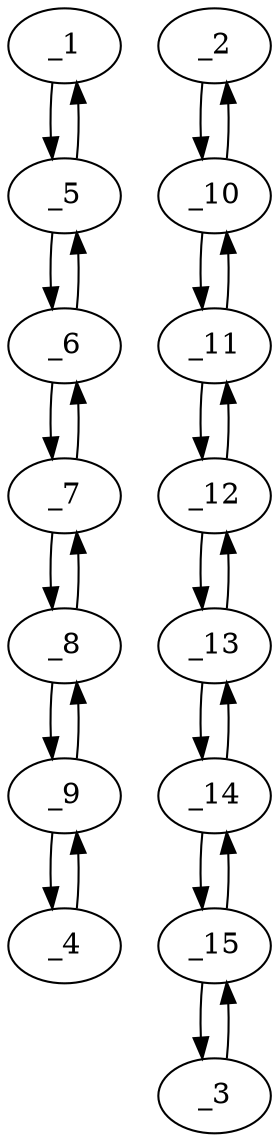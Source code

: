 digraph f1511_08 {
	_1	 [x="225.000000",
		y="112.000000"];
	_5	 [x="207.000000",
		y="107.000000"];
	_1 -> _5	 [angle="-2.870646",
		orient="-0.267644"];
	_2	 [x="63.000000",
		y="153.000000"];
	_10	 [x="72.000000",
		y="141.000000"];
	_2 -> _10	 [angle="-0.927295",
		orient="-0.800000"];
	_3	 [x="160.000000",
		y="161.000000"];
	_15	 [x="155.000000",
		y="147.000000"];
	_3 -> _15	 [angle="-1.913820",
		orient="-0.941742"];
	_4	 [x="215.000000",
		y="175.000000"];
	_9	 [x="217.000000",
		y="155.000000"];
	_4 -> _9	 [angle="-1.471128",
		orient="-0.995037"];
	_5 -> _1	 [angle="0.270947",
		orient="0.267644"];
	_6	 [x="203.000000",
		y="113.000000"];
	_5 -> _6	 [angle="2.158799",
		orient="0.832050"];
	_6 -> _5	 [angle="-0.982794",
		orient="-0.832050"];
	_7	 [x="215.000000",
		y="124.000000"];
	_6 -> _7	 [angle="0.741947",
		orient="0.675725"];
	_7 -> _6	 [angle="-2.399645",
		orient="-0.675725"];
	_8	 [x="223.000000",
		y="138.000000"];
	_7 -> _8	 [angle="1.051650",
		orient="0.868243"];
	_8 -> _7	 [angle="-2.089942",
		orient="-0.868243"];
	_8 -> _9	 [angle="1.910089",
		orient="0.942990"];
	_9 -> _4	 [angle="1.670465",
		orient="0.995037"];
	_9 -> _8	 [angle="-1.231504",
		orient="-0.942990"];
	_10 -> _2	 [angle="2.214297",
		orient="0.800000"];
	_11	 [x="87.000000",
		y="135.000000"];
	_10 -> _11	 [angle="-0.380506",
		orient="-0.371391"];
	_11 -> _10	 [angle="2.761086",
		orient="0.371391"];
	_12	 [x="107.000000",
		y="136.000000"];
	_11 -> _12	 [angle="0.049958",
		orient="0.049938"];
	_12 -> _11	 [angle="-3.091634",
		orient="-0.049938"];
	_13	 [x="122.000000",
		y="138.000000"];
	_12 -> _13	 [angle="0.132552",
		orient="0.132164"];
	_13 -> _12	 [angle="-3.009041",
		orient="-0.132164"];
	_14	 [x="139.000000",
		y="142.000000"];
	_13 -> _14	 [angle="0.231091",
		orient="0.229039"];
	_14 -> _13	 [angle="-2.910502",
		orient="-0.229039"];
	_14 -> _15	 [angle="0.302885",
		orient="0.298275"];
	_15 -> _3	 [angle="1.227772",
		orient="0.941742"];
	_15 -> _14	 [angle="-2.838708",
		orient="-0.298275"];
}
